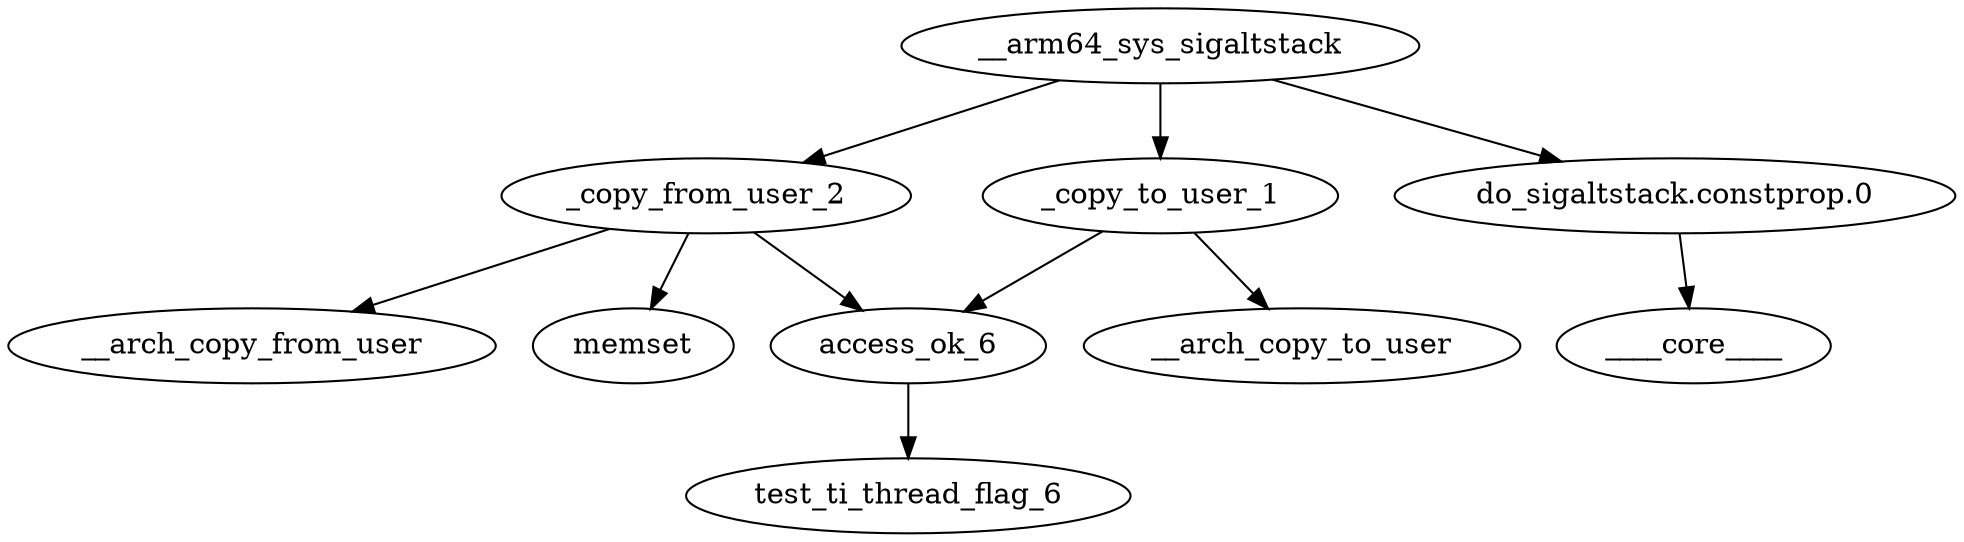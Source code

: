 digraph kerncollapsed {
    "_copy_from_user_2" [color="black"];
    "__arm64_sys_sigaltstack" [color="black"];
    "_copy_to_user_1" [color="black"];
    "__arch_copy_to_user" [color="black"];
    "test_ti_thread_flag_6" [color="black"];
    "__arch_copy_from_user" [color="black"];
    "memset" [color="black"];
    "do_sigaltstack.constprop.0" [color="black"];
    "access_ok_6" [color="black"];
    "____core____" [color="kernel"];
    "__arm64_sys_sigaltstack" -> "do_sigaltstack.constprop.0" [color="black"];
    "__arm64_sys_sigaltstack" -> "_copy_from_user_2" [color="black"];
    "__arm64_sys_sigaltstack" -> "_copy_to_user_1" [color="black"];
    "_copy_from_user_2" -> "access_ok_6" [color="black"];
    "_copy_from_user_2" -> "__arch_copy_from_user" [color="black"];
    "_copy_from_user_2" -> "memset" [color="black"];
    "access_ok_6" -> "test_ti_thread_flag_6" [color="black"];
    "_copy_to_user_1" -> "access_ok_6" [color="black"];
    "_copy_to_user_1" -> "__arch_copy_to_user" [color="black"];
    "do_sigaltstack.constprop.0" -> "____core____" [color="black"];
}

